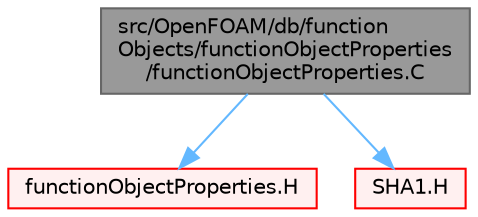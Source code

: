 digraph "src/OpenFOAM/db/functionObjects/functionObjectProperties/functionObjectProperties.C"
{
 // LATEX_PDF_SIZE
  bgcolor="transparent";
  edge [fontname=Helvetica,fontsize=10,labelfontname=Helvetica,labelfontsize=10];
  node [fontname=Helvetica,fontsize=10,shape=box,height=0.2,width=0.4];
  Node1 [id="Node000001",label="src/OpenFOAM/db/function\lObjects/functionObjectProperties\l/functionObjectProperties.C",height=0.2,width=0.4,color="gray40", fillcolor="grey60", style="filled", fontcolor="black",tooltip=" "];
  Node1 -> Node2 [id="edge1_Node000001_Node000002",color="steelblue1",style="solid",tooltip=" "];
  Node2 [id="Node000002",label="functionObjectProperties.H",height=0.2,width=0.4,color="red", fillcolor="#FFF0F0", style="filled",URL="$functionObjectProperties_8H.html",tooltip=" "];
  Node1 -> Node147 [id="edge2_Node000001_Node000147",color="steelblue1",style="solid",tooltip=" "];
  Node147 [id="Node000147",label="SHA1.H",height=0.2,width=0.4,color="red", fillcolor="#FFF0F0", style="filled",URL="$SHA1_8H.html",tooltip=" "];
}
